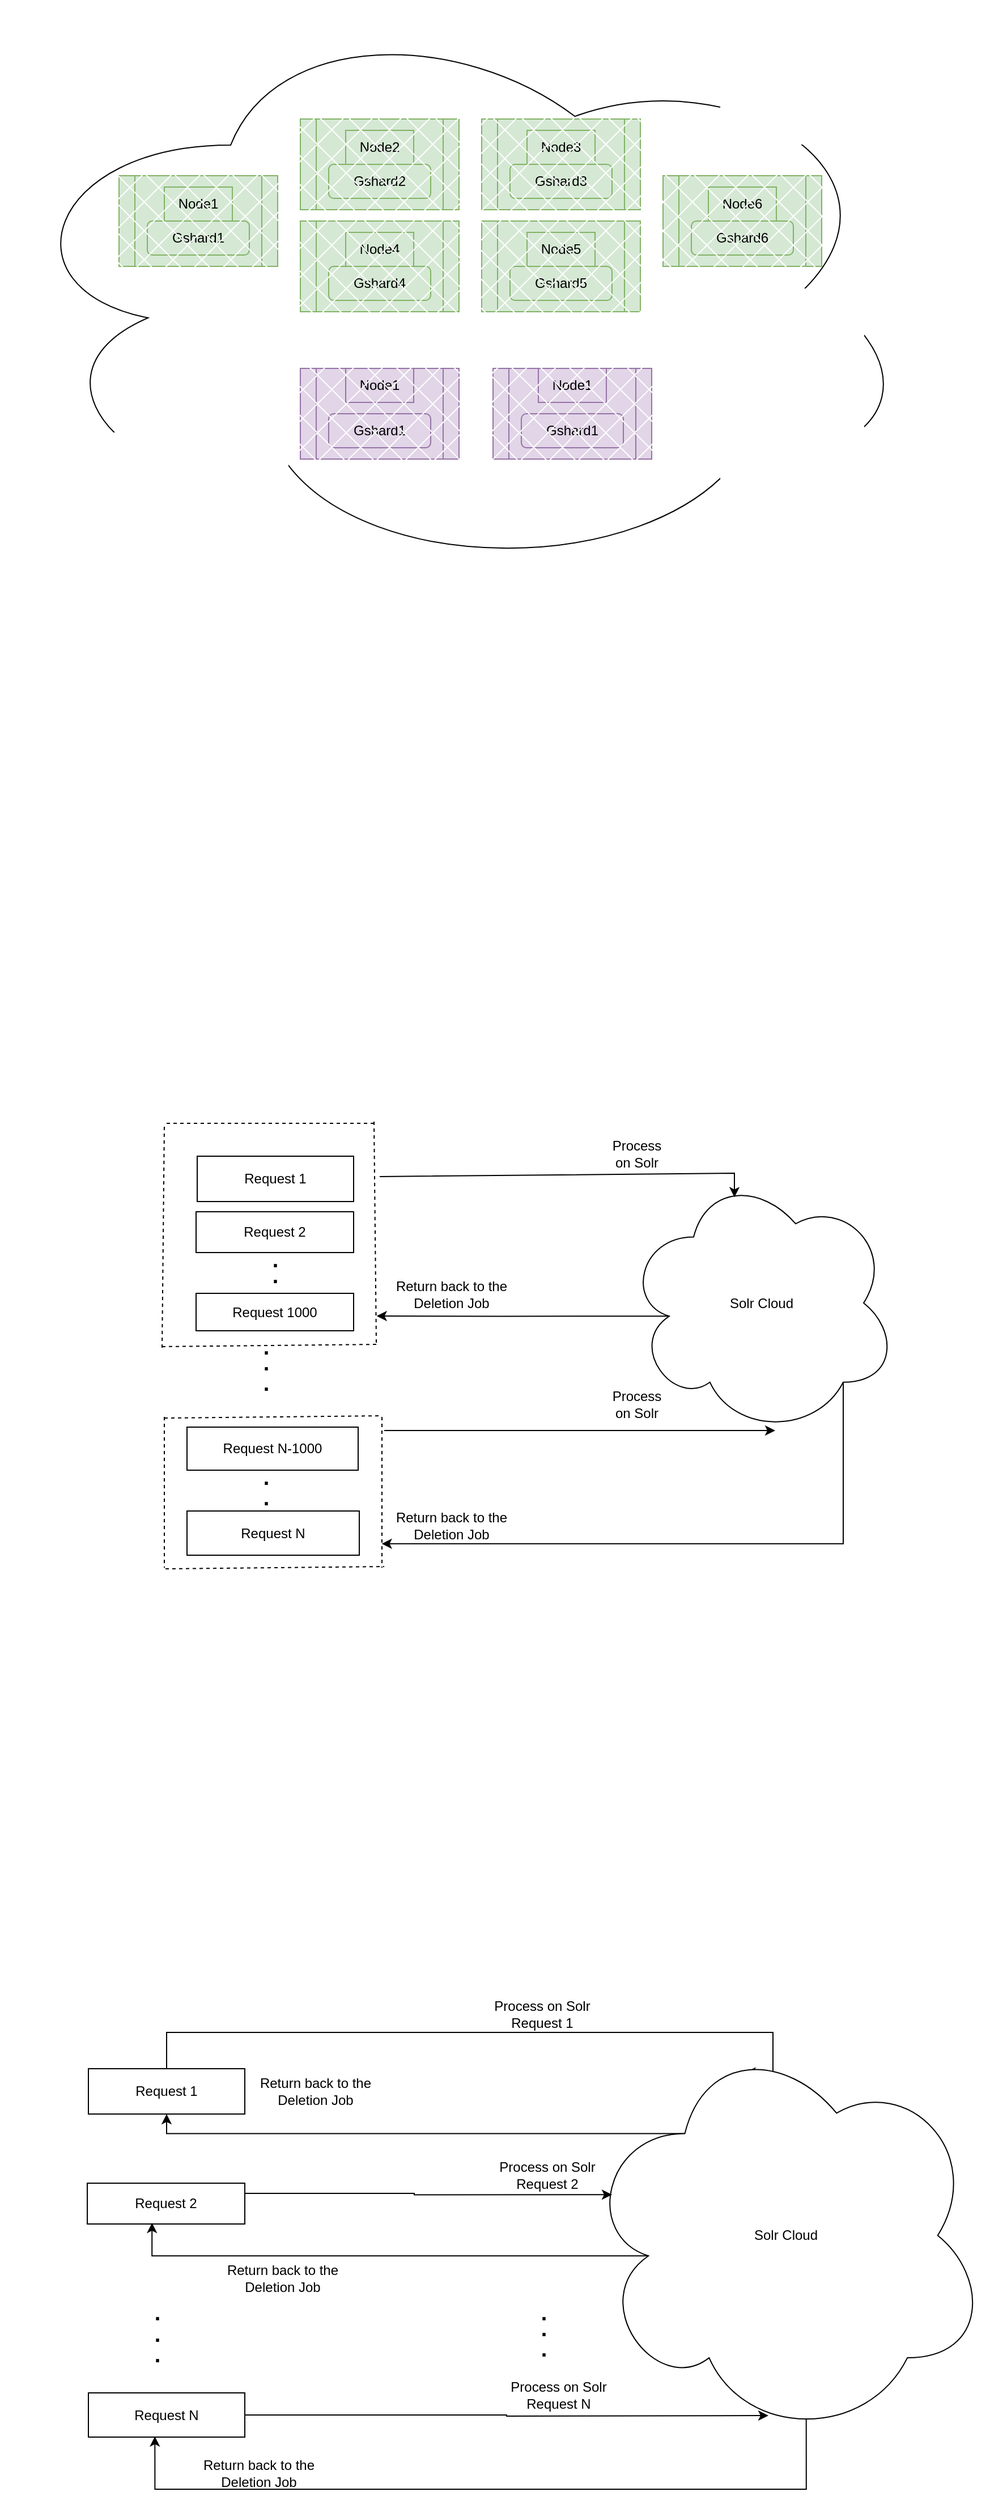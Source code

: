 <mxfile version="23.1.4" type="github">
  <diagram name="Page-1" id="aKMpaaCTJ1XGvp3vNsMk">
    <mxGraphModel dx="2228" dy="1484" grid="0" gridSize="10" guides="1" tooltips="1" connect="1" arrows="1" fold="1" page="1" pageScale="1" pageWidth="1169" pageHeight="827" math="0" shadow="0">
      <root>
        <mxCell id="0" />
        <mxCell id="1" parent="0" />
        <mxCell id="1ppoUDZiZ3jJFI29UnhS-2" value="" style="shape=process;whiteSpace=wrap;html=1;backgroundOutline=1;fillColor=#d5e8d4;strokeColor=#82b366;" vertex="1" parent="1">
          <mxGeometry x="230" y="60" width="140" height="80" as="geometry" />
        </mxCell>
        <mxCell id="1ppoUDZiZ3jJFI29UnhS-5" value="Gshard2" style="rounded=1;whiteSpace=wrap;html=1;fillColor=#d5e8d4;strokeColor=#82b366;" vertex="1" parent="1">
          <mxGeometry x="255" y="100" width="90" height="30" as="geometry" />
        </mxCell>
        <mxCell id="1ppoUDZiZ3jJFI29UnhS-6" value="Node2" style="text;html=1;align=center;verticalAlign=middle;whiteSpace=wrap;rounded=0;fillColor=#d5e8d4;strokeColor=#82b366;" vertex="1" parent="1">
          <mxGeometry x="270" y="70" width="60" height="30" as="geometry" />
        </mxCell>
        <mxCell id="1ppoUDZiZ3jJFI29UnhS-29" value="" style="shape=process;whiteSpace=wrap;html=1;backgroundOutline=1;fillColor=#d5e8d4;strokeColor=#82b366;" vertex="1" parent="1">
          <mxGeometry x="390" y="60" width="140" height="80" as="geometry" />
        </mxCell>
        <mxCell id="1ppoUDZiZ3jJFI29UnhS-30" value="Gshard3" style="rounded=1;whiteSpace=wrap;html=1;fillColor=#d5e8d4;strokeColor=#82b366;" vertex="1" parent="1">
          <mxGeometry x="415" y="100" width="90" height="30" as="geometry" />
        </mxCell>
        <mxCell id="1ppoUDZiZ3jJFI29UnhS-31" value="Node3" style="text;html=1;align=center;verticalAlign=middle;whiteSpace=wrap;rounded=0;fillColor=#d5e8d4;strokeColor=#82b366;" vertex="1" parent="1">
          <mxGeometry x="430" y="70" width="60" height="30" as="geometry" />
        </mxCell>
        <mxCell id="1ppoUDZiZ3jJFI29UnhS-32" value="" style="shape=process;whiteSpace=wrap;html=1;backgroundOutline=1;fillColor=#d5e8d4;strokeColor=#82b366;" vertex="1" parent="1">
          <mxGeometry x="70" y="110" width="140" height="80" as="geometry" />
        </mxCell>
        <mxCell id="1ppoUDZiZ3jJFI29UnhS-33" value="Gshard1" style="rounded=1;whiteSpace=wrap;html=1;fillColor=#d5e8d4;strokeColor=#82b366;" vertex="1" parent="1">
          <mxGeometry x="95" y="150" width="90" height="30" as="geometry" />
        </mxCell>
        <mxCell id="1ppoUDZiZ3jJFI29UnhS-34" value="Node1" style="text;html=1;align=center;verticalAlign=middle;whiteSpace=wrap;rounded=0;fillColor=#d5e8d4;strokeColor=#82b366;" vertex="1" parent="1">
          <mxGeometry x="110" y="120" width="60" height="30" as="geometry" />
        </mxCell>
        <mxCell id="1ppoUDZiZ3jJFI29UnhS-35" value="" style="shape=process;whiteSpace=wrap;html=1;backgroundOutline=1;fillColor=#d5e8d4;strokeColor=#82b366;" vertex="1" parent="1">
          <mxGeometry x="230" y="150" width="140" height="80" as="geometry" />
        </mxCell>
        <mxCell id="1ppoUDZiZ3jJFI29UnhS-36" value="Gshard4" style="rounded=1;whiteSpace=wrap;html=1;fillColor=#d5e8d4;strokeColor=#82b366;" vertex="1" parent="1">
          <mxGeometry x="255" y="190" width="90" height="30" as="geometry" />
        </mxCell>
        <mxCell id="1ppoUDZiZ3jJFI29UnhS-37" value="Node4" style="text;html=1;align=center;verticalAlign=middle;whiteSpace=wrap;rounded=0;fillColor=#d5e8d4;strokeColor=#82b366;" vertex="1" parent="1">
          <mxGeometry x="270" y="160" width="60" height="30" as="geometry" />
        </mxCell>
        <mxCell id="1ppoUDZiZ3jJFI29UnhS-38" value="" style="shape=process;whiteSpace=wrap;html=1;backgroundOutline=1;fillColor=#d5e8d4;strokeColor=#82b366;" vertex="1" parent="1">
          <mxGeometry x="390" y="150" width="140" height="80" as="geometry" />
        </mxCell>
        <mxCell id="1ppoUDZiZ3jJFI29UnhS-39" value="Gshard5" style="rounded=1;whiteSpace=wrap;html=1;fillColor=#d5e8d4;strokeColor=#82b366;" vertex="1" parent="1">
          <mxGeometry x="415" y="190" width="90" height="30" as="geometry" />
        </mxCell>
        <mxCell id="1ppoUDZiZ3jJFI29UnhS-40" value="Node5" style="text;html=1;align=center;verticalAlign=middle;whiteSpace=wrap;rounded=0;fillColor=#d5e8d4;strokeColor=#82b366;" vertex="1" parent="1">
          <mxGeometry x="430" y="160" width="60" height="30" as="geometry" />
        </mxCell>
        <mxCell id="1ppoUDZiZ3jJFI29UnhS-41" value="" style="shape=process;whiteSpace=wrap;html=1;backgroundOutline=1;fillColor=#d5e8d4;strokeColor=#82b366;" vertex="1" parent="1">
          <mxGeometry x="550" y="110" width="140" height="80" as="geometry" />
        </mxCell>
        <mxCell id="1ppoUDZiZ3jJFI29UnhS-42" value="Gshard6" style="rounded=1;whiteSpace=wrap;html=1;fillColor=#d5e8d4;strokeColor=#82b366;" vertex="1" parent="1">
          <mxGeometry x="575" y="150" width="90" height="30" as="geometry" />
        </mxCell>
        <mxCell id="1ppoUDZiZ3jJFI29UnhS-43" value="Node6" style="text;html=1;align=center;verticalAlign=middle;whiteSpace=wrap;rounded=0;fillColor=#d5e8d4;strokeColor=#82b366;" vertex="1" parent="1">
          <mxGeometry x="590" y="120" width="60" height="30" as="geometry" />
        </mxCell>
        <mxCell id="1ppoUDZiZ3jJFI29UnhS-44" value="" style="shape=process;whiteSpace=wrap;html=1;backgroundOutline=1;fillColor=#e1d5e7;strokeColor=#9673a6;" vertex="1" parent="1">
          <mxGeometry x="230" y="280" width="140" height="80" as="geometry" />
        </mxCell>
        <mxCell id="1ppoUDZiZ3jJFI29UnhS-45" value="Gshard1" style="rounded=1;whiteSpace=wrap;html=1;fillColor=#e1d5e7;strokeColor=#9673a6;" vertex="1" parent="1">
          <mxGeometry x="255" y="320" width="90" height="30" as="geometry" />
        </mxCell>
        <mxCell id="1ppoUDZiZ3jJFI29UnhS-46" value="Node1" style="text;html=1;align=center;verticalAlign=middle;whiteSpace=wrap;rounded=0;fillColor=#e1d5e7;strokeColor=#9673a6;" vertex="1" parent="1">
          <mxGeometry x="270" y="280" width="60" height="30" as="geometry" />
        </mxCell>
        <mxCell id="1ppoUDZiZ3jJFI29UnhS-47" value="" style="shape=process;whiteSpace=wrap;html=1;backgroundOutline=1;fillColor=#e1d5e7;strokeColor=#9673a6;" vertex="1" parent="1">
          <mxGeometry x="400" y="280" width="140" height="80" as="geometry" />
        </mxCell>
        <mxCell id="1ppoUDZiZ3jJFI29UnhS-48" value="Gshard1" style="rounded=1;whiteSpace=wrap;html=1;fillColor=#e1d5e7;strokeColor=#9673a6;" vertex="1" parent="1">
          <mxGeometry x="425" y="320" width="90" height="30" as="geometry" />
        </mxCell>
        <mxCell id="1ppoUDZiZ3jJFI29UnhS-49" value="Node1" style="text;html=1;align=center;verticalAlign=middle;whiteSpace=wrap;rounded=0;fillColor=#e1d5e7;strokeColor=#9673a6;" vertex="1" parent="1">
          <mxGeometry x="440" y="280" width="60" height="30" as="geometry" />
        </mxCell>
        <mxCell id="1ppoUDZiZ3jJFI29UnhS-51" value="" style="ellipse;shape=cloud;whiteSpace=wrap;html=1;fillStyle=cross-hatch;" vertex="1" parent="1">
          <mxGeometry x="-34" y="-44" width="810" height="508" as="geometry" />
        </mxCell>
        <mxCell id="1ppoUDZiZ3jJFI29UnhS-120" style="edgeStyle=orthogonalEdgeStyle;rounded=0;orthogonalLoop=1;jettySize=auto;html=1;exitX=0.5;exitY=0;exitDx=0;exitDy=0;entryX=0.4;entryY=0.1;entryDx=0;entryDy=0;entryPerimeter=0;" edge="1" parent="1" source="1ppoUDZiZ3jJFI29UnhS-52" target="1ppoUDZiZ3jJFI29UnhS-56">
          <mxGeometry relative="1" as="geometry">
            <mxPoint x="622" y="1853.0" as="targetPoint" />
            <Array as="points">
              <mxPoint x="112" y="1748" />
              <mxPoint x="647" y="1748" />
            </Array>
          </mxGeometry>
        </mxCell>
        <mxCell id="1ppoUDZiZ3jJFI29UnhS-52" value="Request 1" style="rounded=0;whiteSpace=wrap;html=1;" vertex="1" parent="1">
          <mxGeometry x="43" y="1780" width="138" height="40" as="geometry" />
        </mxCell>
        <mxCell id="1ppoUDZiZ3jJFI29UnhS-54" value="Request N" style="rounded=0;whiteSpace=wrap;html=1;" vertex="1" parent="1">
          <mxGeometry x="43" y="2066" width="138" height="39" as="geometry" />
        </mxCell>
        <mxCell id="1ppoUDZiZ3jJFI29UnhS-55" value="Request 2" style="rounded=0;whiteSpace=wrap;html=1;" vertex="1" parent="1">
          <mxGeometry x="42" y="1881" width="139" height="36" as="geometry" />
        </mxCell>
        <mxCell id="1ppoUDZiZ3jJFI29UnhS-133" style="edgeStyle=orthogonalEdgeStyle;rounded=0;orthogonalLoop=1;jettySize=auto;html=1;exitX=0.25;exitY=0.25;exitDx=0;exitDy=0;exitPerimeter=0;entryX=0.5;entryY=1;entryDx=0;entryDy=0;" edge="1" parent="1" source="1ppoUDZiZ3jJFI29UnhS-56" target="1ppoUDZiZ3jJFI29UnhS-52">
          <mxGeometry relative="1" as="geometry">
            <Array as="points">
              <mxPoint x="112" y="1837" />
            </Array>
          </mxGeometry>
        </mxCell>
        <mxCell id="1ppoUDZiZ3jJFI29UnhS-141" style="edgeStyle=orthogonalEdgeStyle;rounded=0;orthogonalLoop=1;jettySize=auto;html=1;exitX=0.55;exitY=0.95;exitDx=0;exitDy=0;exitPerimeter=0;entryX=0.425;entryY=0.983;entryDx=0;entryDy=0;entryPerimeter=0;" edge="1" parent="1" source="1ppoUDZiZ3jJFI29UnhS-56" target="1ppoUDZiZ3jJFI29UnhS-54">
          <mxGeometry relative="1" as="geometry">
            <mxPoint x="101.0" y="2119.333" as="targetPoint" />
            <Array as="points">
              <mxPoint x="102" y="2151" />
            </Array>
          </mxGeometry>
        </mxCell>
        <mxCell id="1ppoUDZiZ3jJFI29UnhS-56" value="Solr Cloud" style="ellipse;shape=cloud;whiteSpace=wrap;html=1;" vertex="1" parent="1">
          <mxGeometry x="480" y="1747.25" width="357" height="359.75" as="geometry" />
        </mxCell>
        <mxCell id="1ppoUDZiZ3jJFI29UnhS-58" value="Process on Solr Request 1" style="text;html=1;align=center;verticalAlign=middle;whiteSpace=wrap;rounded=0;" vertex="1" parent="1">
          <mxGeometry x="400" y="1717.25" width="87" height="30" as="geometry" />
        </mxCell>
        <mxCell id="1ppoUDZiZ3jJFI29UnhS-62" value="Return back to the Deletion Job" style="text;html=1;align=center;verticalAlign=middle;whiteSpace=wrap;rounded=0;" vertex="1" parent="1">
          <mxGeometry x="192" y="1785" width="103" height="30" as="geometry" />
        </mxCell>
        <mxCell id="1ppoUDZiZ3jJFI29UnhS-66" value="Process on Solr Request 2" style="text;html=1;align=center;verticalAlign=middle;whiteSpace=wrap;rounded=0;" vertex="1" parent="1">
          <mxGeometry x="400" y="1859" width="95.5" height="30" as="geometry" />
        </mxCell>
        <mxCell id="1ppoUDZiZ3jJFI29UnhS-67" value="Return back to the Deletion Job" style="text;html=1;align=center;verticalAlign=middle;whiteSpace=wrap;rounded=0;" vertex="1" parent="1">
          <mxGeometry x="163" y="1950" width="103" height="30" as="geometry" />
        </mxCell>
        <mxCell id="1ppoUDZiZ3jJFI29UnhS-68" value="." style="text;html=1;align=center;verticalAlign=middle;whiteSpace=wrap;rounded=0;strokeWidth=6;fontSize=19;fontStyle=1" vertex="1" parent="1">
          <mxGeometry x="74" y="1981" width="60" height="30" as="geometry" />
        </mxCell>
        <mxCell id="1ppoUDZiZ3jJFI29UnhS-69" value="." style="text;html=1;align=center;verticalAlign=middle;whiteSpace=wrap;rounded=0;strokeWidth=6;fontStyle=1;fontSize=19;" vertex="1" parent="1">
          <mxGeometry x="74" y="2000" width="60" height="30" as="geometry" />
        </mxCell>
        <mxCell id="1ppoUDZiZ3jJFI29UnhS-70" value="." style="text;html=1;align=center;verticalAlign=middle;whiteSpace=wrap;rounded=0;strokeWidth=6;fontStyle=1;fontSize=19;" vertex="1" parent="1">
          <mxGeometry x="74" y="2018" width="60" height="30" as="geometry" />
        </mxCell>
        <mxCell id="1ppoUDZiZ3jJFI29UnhS-75" value="Return back to the Deletion Job" style="text;html=1;align=center;verticalAlign=middle;whiteSpace=wrap;rounded=0;" vertex="1" parent="1">
          <mxGeometry x="142" y="2122" width="103" height="30" as="geometry" />
        </mxCell>
        <mxCell id="1ppoUDZiZ3jJFI29UnhS-76" value="Request 1" style="rounded=0;whiteSpace=wrap;html=1;" vertex="1" parent="1">
          <mxGeometry x="139" y="975" width="138" height="40" as="geometry" />
        </mxCell>
        <mxCell id="1ppoUDZiZ3jJFI29UnhS-77" value="Request N" style="rounded=0;whiteSpace=wrap;html=1;" vertex="1" parent="1">
          <mxGeometry x="130" y="1288" width="152" height="39" as="geometry" />
        </mxCell>
        <mxCell id="1ppoUDZiZ3jJFI29UnhS-78" value="Request 2" style="rounded=0;whiteSpace=wrap;html=1;" vertex="1" parent="1">
          <mxGeometry x="138" y="1024" width="139" height="36" as="geometry" />
        </mxCell>
        <mxCell id="1ppoUDZiZ3jJFI29UnhS-146" style="edgeStyle=orthogonalEdgeStyle;rounded=0;orthogonalLoop=1;jettySize=auto;html=1;exitX=0.16;exitY=0.55;exitDx=0;exitDy=0;exitPerimeter=0;" edge="1" parent="1" source="1ppoUDZiZ3jJFI29UnhS-80">
          <mxGeometry relative="1" as="geometry">
            <mxPoint x="297.333" y="1116" as="targetPoint" />
          </mxGeometry>
        </mxCell>
        <mxCell id="1ppoUDZiZ3jJFI29UnhS-148" style="edgeStyle=orthogonalEdgeStyle;rounded=0;orthogonalLoop=1;jettySize=auto;html=1;exitX=0.8;exitY=0.8;exitDx=0;exitDy=0;exitPerimeter=0;" edge="1" parent="1" source="1ppoUDZiZ3jJFI29UnhS-80">
          <mxGeometry relative="1" as="geometry">
            <mxPoint x="301.778" y="1316.889" as="targetPoint" />
            <Array as="points">
              <mxPoint x="709" y="1317" />
            </Array>
          </mxGeometry>
        </mxCell>
        <mxCell id="1ppoUDZiZ3jJFI29UnhS-80" value="Solr Cloud" style="ellipse;shape=cloud;whiteSpace=wrap;html=1;" vertex="1" parent="1">
          <mxGeometry x="517" y="988" width="240" height="233" as="geometry" />
        </mxCell>
        <mxCell id="1ppoUDZiZ3jJFI29UnhS-88" value="." style="text;html=1;align=center;verticalAlign=middle;whiteSpace=wrap;rounded=0;strokeWidth=6;fontSize=19;fontStyle=1" vertex="1" parent="1">
          <mxGeometry x="170" y="1129" width="60" height="30" as="geometry" />
        </mxCell>
        <mxCell id="1ppoUDZiZ3jJFI29UnhS-89" value="." style="text;html=1;align=center;verticalAlign=middle;whiteSpace=wrap;rounded=0;strokeWidth=6;fontStyle=1;fontSize=19;" vertex="1" parent="1">
          <mxGeometry x="170" y="1143" width="60" height="30" as="geometry" />
        </mxCell>
        <mxCell id="1ppoUDZiZ3jJFI29UnhS-90" value="." style="text;html=1;align=center;verticalAlign=middle;whiteSpace=wrap;rounded=0;strokeWidth=6;fontStyle=1;fontSize=19;" vertex="1" parent="1">
          <mxGeometry x="170" y="1161" width="60" height="30" as="geometry" />
        </mxCell>
        <mxCell id="1ppoUDZiZ3jJFI29UnhS-93" value="Process on Solr" style="text;html=1;align=center;verticalAlign=middle;whiteSpace=wrap;rounded=0;" vertex="1" parent="1">
          <mxGeometry x="496.5" y="958" width="60" height="30" as="geometry" />
        </mxCell>
        <mxCell id="1ppoUDZiZ3jJFI29UnhS-94" value="Return back to the Deletion Job" style="text;html=1;align=center;verticalAlign=middle;whiteSpace=wrap;rounded=0;" vertex="1" parent="1">
          <mxGeometry x="312" y="1082" width="103" height="30" as="geometry" />
        </mxCell>
        <mxCell id="1ppoUDZiZ3jJFI29UnhS-95" style="edgeStyle=orthogonalEdgeStyle;rounded=0;orthogonalLoop=1;jettySize=auto;html=1;exitX=0.5;exitY=1;exitDx=0;exitDy=0;" edge="1" parent="1" source="1ppoUDZiZ3jJFI29UnhS-94" target="1ppoUDZiZ3jJFI29UnhS-94">
          <mxGeometry relative="1" as="geometry" />
        </mxCell>
        <mxCell id="1ppoUDZiZ3jJFI29UnhS-96" value="Request 1000" style="rounded=0;whiteSpace=wrap;html=1;" vertex="1" parent="1">
          <mxGeometry x="138" y="1096" width="139" height="33" as="geometry" />
        </mxCell>
        <mxCell id="1ppoUDZiZ3jJFI29UnhS-97" value="." style="text;html=1;align=center;verticalAlign=middle;whiteSpace=wrap;rounded=0;strokeWidth=6;fontSize=19;fontStyle=1" vertex="1" parent="1">
          <mxGeometry x="177.5" y="1052" width="60" height="30" as="geometry" />
        </mxCell>
        <mxCell id="1ppoUDZiZ3jJFI29UnhS-98" value="." style="text;html=1;align=center;verticalAlign=middle;whiteSpace=wrap;rounded=0;strokeWidth=6;fontStyle=1;fontSize=19;" vertex="1" parent="1">
          <mxGeometry x="177.5" y="1066" width="60" height="30" as="geometry" />
        </mxCell>
        <mxCell id="1ppoUDZiZ3jJFI29UnhS-99" value="" style="endArrow=none;dashed=1;html=1;rounded=0;" edge="1" parent="1">
          <mxGeometry width="50" height="50" relative="1" as="geometry">
            <mxPoint x="112" y="946" as="sourcePoint" />
            <mxPoint x="297" y="946" as="targetPoint" />
          </mxGeometry>
        </mxCell>
        <mxCell id="1ppoUDZiZ3jJFI29UnhS-100" value="" style="endArrow=none;dashed=1;html=1;rounded=0;" edge="1" parent="1">
          <mxGeometry width="50" height="50" relative="1" as="geometry">
            <mxPoint x="297" y="1139.5" as="sourcePoint" />
            <mxPoint x="295" y="944.5" as="targetPoint" />
          </mxGeometry>
        </mxCell>
        <mxCell id="1ppoUDZiZ3jJFI29UnhS-101" value="" style="endArrow=none;dashed=1;html=1;rounded=0;" edge="1" parent="1">
          <mxGeometry width="50" height="50" relative="1" as="geometry">
            <mxPoint x="108" y="1143" as="sourcePoint" />
            <mxPoint x="299" y="1141" as="targetPoint" />
          </mxGeometry>
        </mxCell>
        <mxCell id="1ppoUDZiZ3jJFI29UnhS-102" value="" style="endArrow=none;dashed=1;html=1;rounded=0;" edge="1" parent="1">
          <mxGeometry width="50" height="50" relative="1" as="geometry">
            <mxPoint x="108" y="1144" as="sourcePoint" />
            <mxPoint x="110" y="947" as="targetPoint" />
          </mxGeometry>
        </mxCell>
        <mxCell id="1ppoUDZiZ3jJFI29UnhS-107" value="Request N-1000" style="rounded=0;whiteSpace=wrap;html=1;" vertex="1" parent="1">
          <mxGeometry x="130" y="1214" width="151" height="38" as="geometry" />
        </mxCell>
        <mxCell id="1ppoUDZiZ3jJFI29UnhS-108" value="." style="text;html=1;align=center;verticalAlign=middle;whiteSpace=wrap;rounded=0;strokeWidth=6;fontStyle=1;fontSize=19;" vertex="1" parent="1">
          <mxGeometry x="170" y="1244" width="60" height="30" as="geometry" />
        </mxCell>
        <mxCell id="1ppoUDZiZ3jJFI29UnhS-109" value="." style="text;html=1;align=center;verticalAlign=middle;whiteSpace=wrap;rounded=0;strokeWidth=6;fontStyle=1;fontSize=19;" vertex="1" parent="1">
          <mxGeometry x="170" y="1262" width="60" height="30" as="geometry" />
        </mxCell>
        <mxCell id="1ppoUDZiZ3jJFI29UnhS-110" value="" style="endArrow=none;dashed=1;html=1;rounded=0;" edge="1" parent="1">
          <mxGeometry width="50" height="50" relative="1" as="geometry">
            <mxPoint x="110" y="1206" as="sourcePoint" />
            <mxPoint x="302" y="1204" as="targetPoint" />
          </mxGeometry>
        </mxCell>
        <mxCell id="1ppoUDZiZ3jJFI29UnhS-111" value="" style="endArrow=none;dashed=1;html=1;rounded=0;" edge="1" parent="1">
          <mxGeometry width="50" height="50" relative="1" as="geometry">
            <mxPoint x="302" y="1205" as="sourcePoint" />
            <mxPoint x="302" y="1338" as="targetPoint" />
          </mxGeometry>
        </mxCell>
        <mxCell id="1ppoUDZiZ3jJFI29UnhS-112" value="" style="endArrow=none;dashed=1;html=1;rounded=0;" edge="1" parent="1">
          <mxGeometry width="50" height="50" relative="1" as="geometry">
            <mxPoint x="110" y="1205" as="sourcePoint" />
            <mxPoint x="110" y="1338" as="targetPoint" />
          </mxGeometry>
        </mxCell>
        <mxCell id="1ppoUDZiZ3jJFI29UnhS-113" value="" style="endArrow=none;dashed=1;html=1;rounded=0;" edge="1" parent="1">
          <mxGeometry width="50" height="50" relative="1" as="geometry">
            <mxPoint x="111" y="1339" as="sourcePoint" />
            <mxPoint x="304" y="1337" as="targetPoint" />
          </mxGeometry>
        </mxCell>
        <mxCell id="1ppoUDZiZ3jJFI29UnhS-115" value="Process on Solr" style="text;html=1;align=center;verticalAlign=middle;whiteSpace=wrap;rounded=0;" vertex="1" parent="1">
          <mxGeometry x="496.5" y="1179" width="60" height="30" as="geometry" />
        </mxCell>
        <mxCell id="1ppoUDZiZ3jJFI29UnhS-117" value="Return back to the Deletion Job" style="text;html=1;align=center;verticalAlign=middle;whiteSpace=wrap;rounded=0;" vertex="1" parent="1">
          <mxGeometry x="312" y="1286" width="103" height="30" as="geometry" />
        </mxCell>
        <mxCell id="1ppoUDZiZ3jJFI29UnhS-128" value="Process on Solr Request N" style="text;html=1;align=center;verticalAlign=middle;whiteSpace=wrap;rounded=0;" vertex="1" parent="1">
          <mxGeometry x="408" y="2053" width="100" height="30" as="geometry" />
        </mxCell>
        <mxCell id="1ppoUDZiZ3jJFI29UnhS-130" value="." style="text;html=1;align=center;verticalAlign=middle;whiteSpace=wrap;rounded=0;strokeWidth=6;fontSize=19;fontStyle=1" vertex="1" parent="1">
          <mxGeometry x="415" y="1981" width="60" height="30" as="geometry" />
        </mxCell>
        <mxCell id="1ppoUDZiZ3jJFI29UnhS-131" value="." style="text;html=1;align=center;verticalAlign=middle;whiteSpace=wrap;rounded=0;strokeWidth=6;fontStyle=1;fontSize=19;" vertex="1" parent="1">
          <mxGeometry x="415" y="1995" width="60" height="30" as="geometry" />
        </mxCell>
        <mxCell id="1ppoUDZiZ3jJFI29UnhS-132" value="." style="text;html=1;align=center;verticalAlign=middle;whiteSpace=wrap;rounded=0;strokeWidth=6;fontStyle=1;fontSize=19;" vertex="1" parent="1">
          <mxGeometry x="415" y="2013" width="60" height="30" as="geometry" />
        </mxCell>
        <mxCell id="1ppoUDZiZ3jJFI29UnhS-135" style="edgeStyle=orthogonalEdgeStyle;rounded=0;orthogonalLoop=1;jettySize=auto;html=1;exitX=1;exitY=0.25;exitDx=0;exitDy=0;entryX=0.07;entryY=0.4;entryDx=0;entryDy=0;entryPerimeter=0;" edge="1" parent="1" source="1ppoUDZiZ3jJFI29UnhS-55" target="1ppoUDZiZ3jJFI29UnhS-56">
          <mxGeometry relative="1" as="geometry" />
        </mxCell>
        <mxCell id="1ppoUDZiZ3jJFI29UnhS-138" style="edgeStyle=orthogonalEdgeStyle;rounded=0;orthogonalLoop=1;jettySize=auto;html=1;exitX=0.16;exitY=0.55;exitDx=0;exitDy=0;exitPerimeter=0;entryX=0.411;entryY=0.972;entryDx=0;entryDy=0;entryPerimeter=0;" edge="1" parent="1" source="1ppoUDZiZ3jJFI29UnhS-56" target="1ppoUDZiZ3jJFI29UnhS-55">
          <mxGeometry relative="1" as="geometry" />
        </mxCell>
        <mxCell id="1ppoUDZiZ3jJFI29UnhS-143" style="edgeStyle=orthogonalEdgeStyle;rounded=0;orthogonalLoop=1;jettySize=auto;html=1;exitX=1;exitY=0.5;exitDx=0;exitDy=0;" edge="1" parent="1" source="1ppoUDZiZ3jJFI29UnhS-54">
          <mxGeometry relative="1" as="geometry">
            <mxPoint x="643" y="2086" as="targetPoint" />
          </mxGeometry>
        </mxCell>
        <mxCell id="1ppoUDZiZ3jJFI29UnhS-145" value="" style="endArrow=classic;html=1;rounded=0;entryX=0.4;entryY=0.1;entryDx=0;entryDy=0;entryPerimeter=0;" edge="1" parent="1" target="1ppoUDZiZ3jJFI29UnhS-80">
          <mxGeometry width="50" height="50" relative="1" as="geometry">
            <mxPoint x="300" y="993" as="sourcePoint" />
            <mxPoint x="451" y="1169" as="targetPoint" />
            <Array as="points">
              <mxPoint x="613" y="990" />
            </Array>
          </mxGeometry>
        </mxCell>
        <mxCell id="1ppoUDZiZ3jJFI29UnhS-147" value="" style="endArrow=classic;html=1;rounded=0;" edge="1" parent="1">
          <mxGeometry width="50" height="50" relative="1" as="geometry">
            <mxPoint x="304" y="1217" as="sourcePoint" />
            <mxPoint x="649" y="1217" as="targetPoint" />
          </mxGeometry>
        </mxCell>
      </root>
    </mxGraphModel>
  </diagram>
</mxfile>
